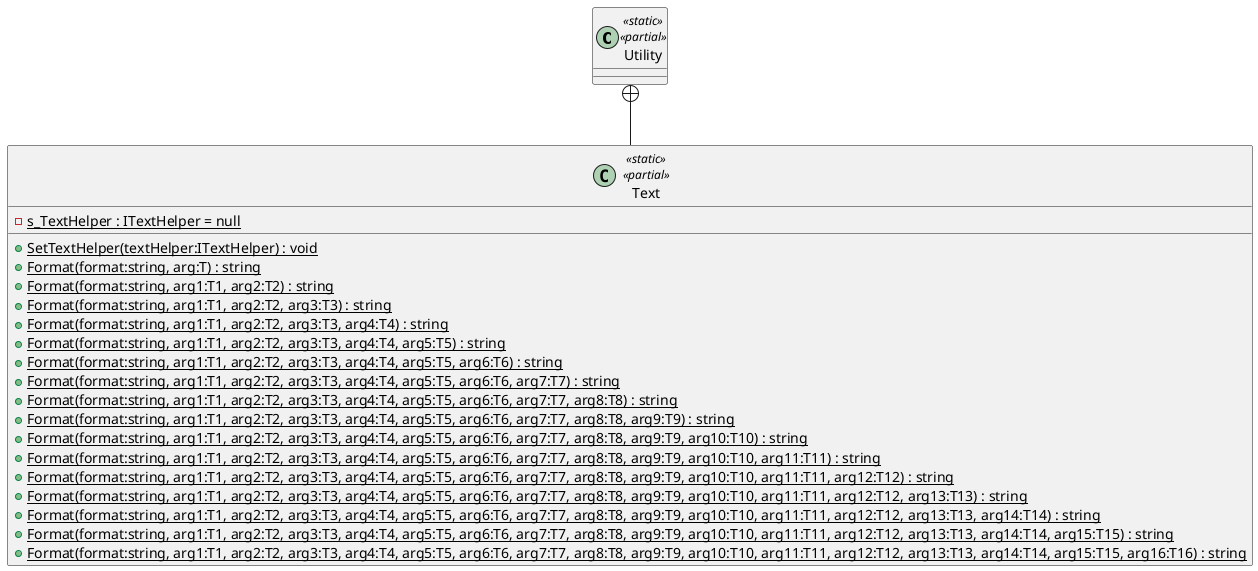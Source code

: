 @startuml
class Utility <<static>> <<partial>> {
}
class Text <<static>> <<partial>> {
    - {static} s_TextHelper : ITextHelper = null
    + {static} SetTextHelper(textHelper:ITextHelper) : void
    + {static} Format(format:string, arg:T) : string
    + {static} Format(format:string, arg1:T1, arg2:T2) : string
    + {static} Format(format:string, arg1:T1, arg2:T2, arg3:T3) : string
    + {static} Format(format:string, arg1:T1, arg2:T2, arg3:T3, arg4:T4) : string
    + {static} Format(format:string, arg1:T1, arg2:T2, arg3:T3, arg4:T4, arg5:T5) : string
    + {static} Format(format:string, arg1:T1, arg2:T2, arg3:T3, arg4:T4, arg5:T5, arg6:T6) : string
    + {static} Format(format:string, arg1:T1, arg2:T2, arg3:T3, arg4:T4, arg5:T5, arg6:T6, arg7:T7) : string
    + {static} Format(format:string, arg1:T1, arg2:T2, arg3:T3, arg4:T4, arg5:T5, arg6:T6, arg7:T7, arg8:T8) : string
    + {static} Format(format:string, arg1:T1, arg2:T2, arg3:T3, arg4:T4, arg5:T5, arg6:T6, arg7:T7, arg8:T8, arg9:T9) : string
    + {static} Format(format:string, arg1:T1, arg2:T2, arg3:T3, arg4:T4, arg5:T5, arg6:T6, arg7:T7, arg8:T8, arg9:T9, arg10:T10) : string
    + {static} Format(format:string, arg1:T1, arg2:T2, arg3:T3, arg4:T4, arg5:T5, arg6:T6, arg7:T7, arg8:T8, arg9:T9, arg10:T10, arg11:T11) : string
    + {static} Format(format:string, arg1:T1, arg2:T2, arg3:T3, arg4:T4, arg5:T5, arg6:T6, arg7:T7, arg8:T8, arg9:T9, arg10:T10, arg11:T11, arg12:T12) : string
    + {static} Format(format:string, arg1:T1, arg2:T2, arg3:T3, arg4:T4, arg5:T5, arg6:T6, arg7:T7, arg8:T8, arg9:T9, arg10:T10, arg11:T11, arg12:T12, arg13:T13) : string
    + {static} Format(format:string, arg1:T1, arg2:T2, arg3:T3, arg4:T4, arg5:T5, arg6:T6, arg7:T7, arg8:T8, arg9:T9, arg10:T10, arg11:T11, arg12:T12, arg13:T13, arg14:T14) : string
    + {static} Format(format:string, arg1:T1, arg2:T2, arg3:T3, arg4:T4, arg5:T5, arg6:T6, arg7:T7, arg8:T8, arg9:T9, arg10:T10, arg11:T11, arg12:T12, arg13:T13, arg14:T14, arg15:T15) : string
    + {static} Format(format:string, arg1:T1, arg2:T2, arg3:T3, arg4:T4, arg5:T5, arg6:T6, arg7:T7, arg8:T8, arg9:T9, arg10:T10, arg11:T11, arg12:T12, arg13:T13, arg14:T14, arg15:T15, arg16:T16) : string
}
Utility +-- Text
@enduml

